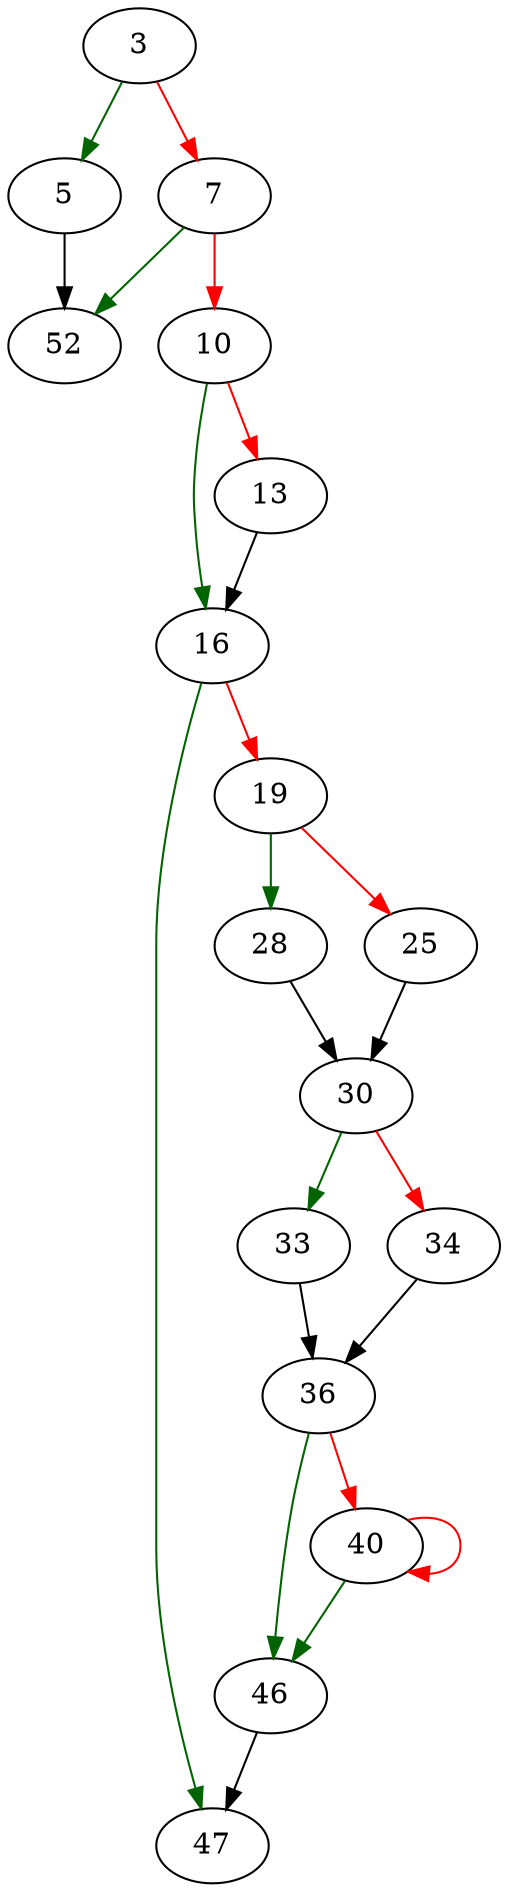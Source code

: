 strict digraph "localtime_rz" {
	// Node definitions.
	3 [entry=true];
	5;
	7;
	52;
	10;
	16;
	13;
	47;
	19;
	28;
	25;
	30;
	33;
	34;
	36;
	46;
	40;

	// Edge definitions.
	3 -> 5 [
		color=darkgreen
		cond=true
	];
	3 -> 7 [
		color=red
		cond=false
	];
	5 -> 52;
	7 -> 52 [
		color=darkgreen
		cond=true
	];
	7 -> 10 [
		color=red
		cond=false
	];
	10 -> 16 [
		color=darkgreen
		cond=true
	];
	10 -> 13 [
		color=red
		cond=false
	];
	16 -> 47 [
		color=darkgreen
		cond=true
	];
	16 -> 19 [
		color=red
		cond=false
	];
	13 -> 16;
	19 -> 28 [
		color=darkgreen
		cond=true
	];
	19 -> 25 [
		color=red
		cond=false
	];
	28 -> 30;
	25 -> 30;
	30 -> 33 [
		color=darkgreen
		cond=true
	];
	30 -> 34 [
		color=red
		cond=false
	];
	33 -> 36;
	34 -> 36;
	36 -> 46 [
		color=darkgreen
		cond=true
	];
	36 -> 40 [
		color=red
		cond=false
	];
	46 -> 47;
	40 -> 46 [
		color=darkgreen
		cond=true
	];
	40 -> 40 [
		color=red
		cond=false
	];
}